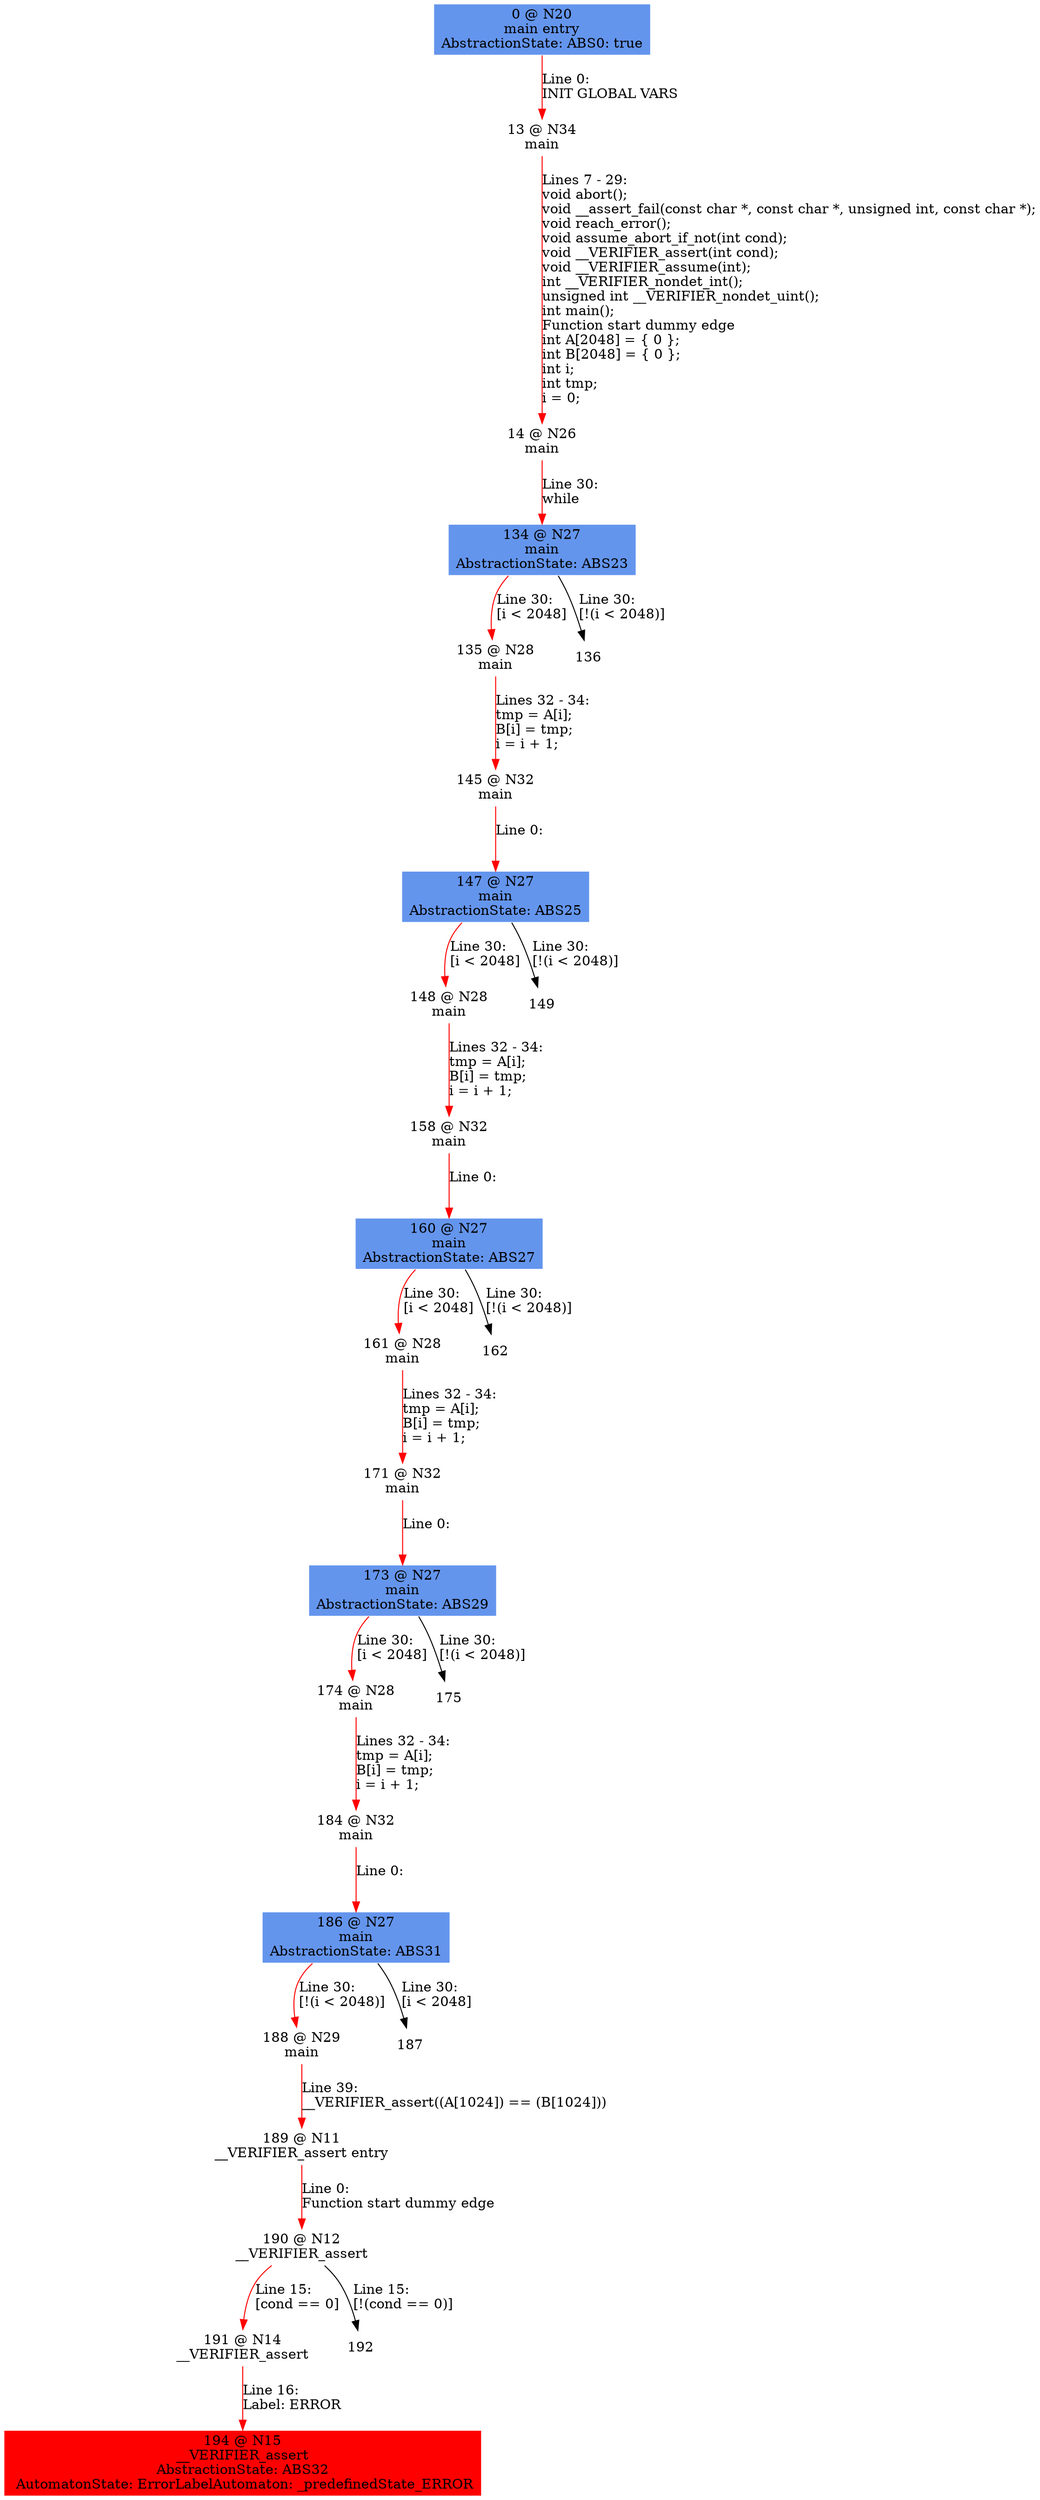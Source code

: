 digraph ARG {
node [style="filled" shape="box" color="white"]
0 [fillcolor="cornflowerblue" label="0 @ N20\nmain entry\nAbstractionState: ABS0: true\n" id="0"]
13 [label="13 @ N34\nmain\n" id="13"]
14 [label="14 @ N26\nmain\n" id="14"]
134 [fillcolor="cornflowerblue" label="134 @ N27\nmain\nAbstractionState: ABS23\n" id="134"]
135 [label="135 @ N28\nmain\n" id="135"]
145 [label="145 @ N32\nmain\n" id="145"]
147 [fillcolor="cornflowerblue" label="147 @ N27\nmain\nAbstractionState: ABS25\n" id="147"]
148 [label="148 @ N28\nmain\n" id="148"]
158 [label="158 @ N32\nmain\n" id="158"]
160 [fillcolor="cornflowerblue" label="160 @ N27\nmain\nAbstractionState: ABS27\n" id="160"]
161 [label="161 @ N28\nmain\n" id="161"]
171 [label="171 @ N32\nmain\n" id="171"]
173 [fillcolor="cornflowerblue" label="173 @ N27\nmain\nAbstractionState: ABS29\n" id="173"]
174 [label="174 @ N28\nmain\n" id="174"]
184 [label="184 @ N32\nmain\n" id="184"]
186 [fillcolor="cornflowerblue" label="186 @ N27\nmain\nAbstractionState: ABS31\n" id="186"]
188 [label="188 @ N29\nmain\n" id="188"]
189 [label="189 @ N11\n__VERIFIER_assert entry\n" id="189"]
190 [label="190 @ N12\n__VERIFIER_assert\n" id="190"]
191 [label="191 @ N14\n__VERIFIER_assert\n" id="191"]
194 [fillcolor="red" label="194 @ N15\n__VERIFIER_assert\nAbstractionState: ABS32\n AutomatonState: ErrorLabelAutomaton: _predefinedState_ERROR\n" id="194"]
0 -> 13 [color="red" label="Line 0: \lINIT GLOBAL VARS\l" id="0 -> 13"]
13 -> 14 [color="red" label="Lines 7 - 29: \lvoid abort();\lvoid __assert_fail(const char *, const char *, unsigned int, const char *);\lvoid reach_error();\lvoid assume_abort_if_not(int cond);\lvoid __VERIFIER_assert(int cond);\lvoid __VERIFIER_assume(int);\lint __VERIFIER_nondet_int();\lunsigned int __VERIFIER_nondet_uint();\lint main();\lFunction start dummy edge\lint A[2048] = { 0 };\lint B[2048] = { 0 };\lint i;\lint tmp;\li = 0;\l" id="13 -> 14"]
14 -> 134 [color="red" label="Line 30: \lwhile\l" id="14 -> 134"]
134 -> 135 [color="red" label="Line 30: \l[i < 2048]\l" id="134 -> 135"]
134 -> 136 [label="Line 30: \l[!(i < 2048)]\l" id="134 -> 136"]
135 -> 145 [color="red" label="Lines 32 - 34: \ltmp = A[i];\lB[i] = tmp;\li = i + 1;\l" id="135 -> 145"]
145 -> 147 [color="red" label="Line 0: \l\l" id="145 -> 147"]
147 -> 148 [color="red" label="Line 30: \l[i < 2048]\l" id="147 -> 148"]
147 -> 149 [label="Line 30: \l[!(i < 2048)]\l" id="147 -> 149"]
148 -> 158 [color="red" label="Lines 32 - 34: \ltmp = A[i];\lB[i] = tmp;\li = i + 1;\l" id="148 -> 158"]
158 -> 160 [color="red" label="Line 0: \l\l" id="158 -> 160"]
160 -> 161 [color="red" label="Line 30: \l[i < 2048]\l" id="160 -> 161"]
160 -> 162 [label="Line 30: \l[!(i < 2048)]\l" id="160 -> 162"]
161 -> 171 [color="red" label="Lines 32 - 34: \ltmp = A[i];\lB[i] = tmp;\li = i + 1;\l" id="161 -> 171"]
171 -> 173 [color="red" label="Line 0: \l\l" id="171 -> 173"]
173 -> 174 [color="red" label="Line 30: \l[i < 2048]\l" id="173 -> 174"]
173 -> 175 [label="Line 30: \l[!(i < 2048)]\l" id="173 -> 175"]
174 -> 184 [color="red" label="Lines 32 - 34: \ltmp = A[i];\lB[i] = tmp;\li = i + 1;\l" id="174 -> 184"]
184 -> 186 [color="red" label="Line 0: \l\l" id="184 -> 186"]
186 -> 187 [label="Line 30: \l[i < 2048]\l" id="186 -> 187"]
186 -> 188 [color="red" label="Line 30: \l[!(i < 2048)]\l" id="186 -> 188"]
188 -> 189 [color="red" label="Line 39: \l__VERIFIER_assert((A[1024]) == (B[1024]))\l" id="188 -> 189"]
189 -> 190 [color="red" label="Line 0: \lFunction start dummy edge\l" id="189 -> 190"]
190 -> 191 [color="red" label="Line 15: \l[cond == 0]\l" id="190 -> 191"]
190 -> 192 [label="Line 15: \l[!(cond == 0)]\l" id="190 -> 192"]
191 -> 194 [color="red" label="Line 16: \lLabel: ERROR\l" id="191 -> 194"]
}
